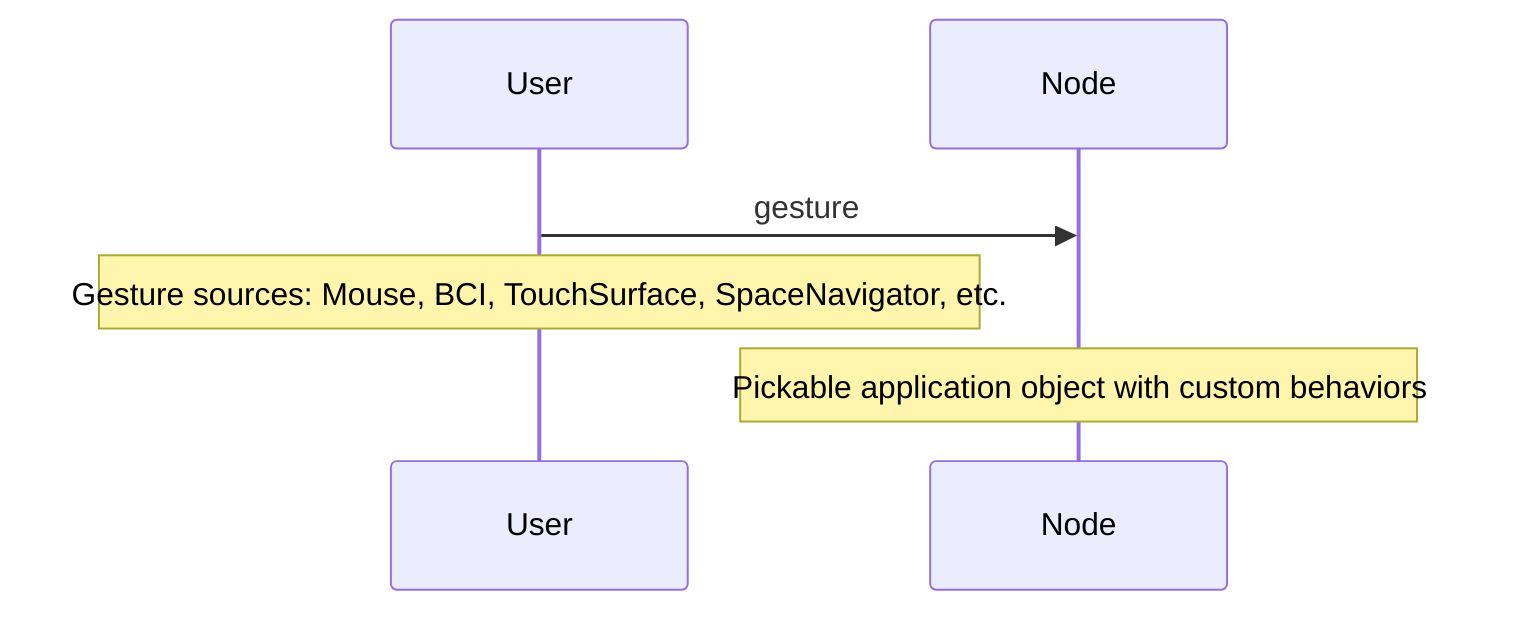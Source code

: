 sequenceDiagram
    User->>Node: gesture
    Note over User: Gesture sources: Mouse, BCI, TouchSurface, SpaceNavigator, etc.
    Note over Node: Pickable application object with custom behaviors